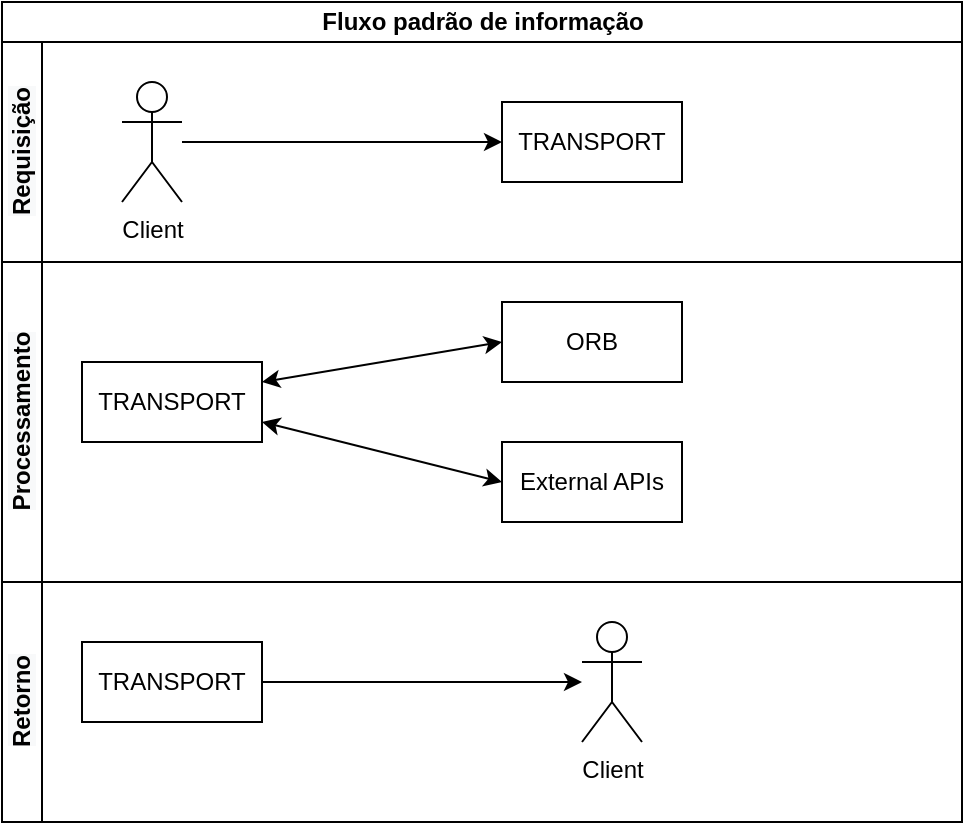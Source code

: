 <mxfile version="13.1.3" type="device"><diagram id="prtHgNgQTEPvFCAcTncT" name="Page-1"><mxGraphModel dx="901" dy="516" grid="1" gridSize="10" guides="1" tooltips="1" connect="1" arrows="1" fold="1" page="1" pageScale="1" pageWidth="827" pageHeight="1169" math="0" shadow="0"><root><mxCell id="0"/><mxCell id="1" parent="0"/><mxCell id="D9aQhJbxPiyt3paFnJQg-35" value="Fluxo padrão de informação" style="swimlane;html=1;childLayout=stackLayout;resizeParent=1;resizeParentMax=0;horizontal=1;startSize=20;horizontalStack=0;" vertex="1" parent="1"><mxGeometry x="40" y="40" width="480" height="410" as="geometry"/></mxCell><mxCell id="D9aQhJbxPiyt3paFnJQg-36" value="&lt;span style=&quot;background-color: rgb(248 , 249 , 250)&quot;&gt;Requisição&lt;/span&gt;" style="swimlane;html=1;startSize=20;horizontal=0;" vertex="1" parent="D9aQhJbxPiyt3paFnJQg-35"><mxGeometry y="20" width="480" height="110" as="geometry"/></mxCell><mxCell id="D9aQhJbxPiyt3paFnJQg-40" value="Client&lt;br&gt;" style="shape=umlActor;verticalLabelPosition=bottom;labelBackgroundColor=#ffffff;verticalAlign=top;html=1;outlineConnect=0;" vertex="1" parent="D9aQhJbxPiyt3paFnJQg-36"><mxGeometry x="60" y="20" width="30" height="60" as="geometry"/></mxCell><mxCell id="D9aQhJbxPiyt3paFnJQg-39" value="" style="edgeStyle=orthogonalEdgeStyle;rounded=0;orthogonalLoop=1;jettySize=auto;html=1;" edge="1" parent="D9aQhJbxPiyt3paFnJQg-36" source="D9aQhJbxPiyt3paFnJQg-40" target="D9aQhJbxPiyt3paFnJQg-41"><mxGeometry relative="1" as="geometry"/></mxCell><mxCell id="D9aQhJbxPiyt3paFnJQg-41" value="TRANSPORT" style="rounded=0;whiteSpace=wrap;html=1;" vertex="1" parent="D9aQhJbxPiyt3paFnJQg-36"><mxGeometry x="250" y="30" width="90" height="40" as="geometry"/></mxCell><mxCell id="D9aQhJbxPiyt3paFnJQg-37" value="&lt;span style=&quot;background-color: rgb(248 , 249 , 250)&quot;&gt;Processamento&lt;/span&gt;" style="swimlane;html=1;startSize=20;horizontal=0;" vertex="1" parent="D9aQhJbxPiyt3paFnJQg-35"><mxGeometry y="130" width="480" height="160" as="geometry"/></mxCell><mxCell id="D9aQhJbxPiyt3paFnJQg-47" value="ORB" style="rounded=0;whiteSpace=wrap;html=1;" vertex="1" parent="D9aQhJbxPiyt3paFnJQg-37"><mxGeometry x="250" y="20" width="90" height="40" as="geometry"/></mxCell><mxCell id="D9aQhJbxPiyt3paFnJQg-46" value="TRANSPORT" style="rounded=0;whiteSpace=wrap;html=1;" vertex="1" parent="D9aQhJbxPiyt3paFnJQg-37"><mxGeometry x="40" y="50" width="90" height="40" as="geometry"/></mxCell><mxCell id="D9aQhJbxPiyt3paFnJQg-49" value="" style="endArrow=classic;startArrow=classic;html=1;entryX=0;entryY=0.5;entryDx=0;entryDy=0;exitX=1;exitY=0.25;exitDx=0;exitDy=0;" edge="1" parent="D9aQhJbxPiyt3paFnJQg-37" source="D9aQhJbxPiyt3paFnJQg-46" target="D9aQhJbxPiyt3paFnJQg-47"><mxGeometry width="50" height="50" relative="1" as="geometry"><mxPoint x="350" y="170" as="sourcePoint"/><mxPoint x="400" y="120" as="targetPoint"/><Array as="points"/></mxGeometry></mxCell><mxCell id="D9aQhJbxPiyt3paFnJQg-48" value="External APIs" style="rounded=0;whiteSpace=wrap;html=1;" vertex="1" parent="D9aQhJbxPiyt3paFnJQg-37"><mxGeometry x="250" y="90" width="90" height="40" as="geometry"/></mxCell><mxCell id="D9aQhJbxPiyt3paFnJQg-51" value="" style="endArrow=classic;startArrow=classic;html=1;entryX=0;entryY=0.5;entryDx=0;entryDy=0;exitX=1;exitY=0.75;exitDx=0;exitDy=0;" edge="1" parent="D9aQhJbxPiyt3paFnJQg-37" source="D9aQhJbxPiyt3paFnJQg-46" target="D9aQhJbxPiyt3paFnJQg-48"><mxGeometry width="50" height="50" relative="1" as="geometry"><mxPoint x="350" y="170" as="sourcePoint"/><mxPoint x="400" y="120" as="targetPoint"/></mxGeometry></mxCell><mxCell id="D9aQhJbxPiyt3paFnJQg-38" value="&lt;span style=&quot;background-color: rgb(248 , 249 , 250)&quot;&gt;Retorno&lt;/span&gt;" style="swimlane;html=1;startSize=20;horizontal=0;" vertex="1" parent="D9aQhJbxPiyt3paFnJQg-35"><mxGeometry y="290" width="480" height="120" as="geometry"/></mxCell><mxCell id="D9aQhJbxPiyt3paFnJQg-53" value="" style="edgeStyle=orthogonalEdgeStyle;rounded=0;orthogonalLoop=1;jettySize=auto;html=1;" edge="1" parent="D9aQhJbxPiyt3paFnJQg-38" source="D9aQhJbxPiyt3paFnJQg-54" target="D9aQhJbxPiyt3paFnJQg-52"><mxGeometry relative="1" as="geometry"/></mxCell><mxCell id="D9aQhJbxPiyt3paFnJQg-52" value="Client&lt;br&gt;" style="shape=umlActor;verticalLabelPosition=bottom;labelBackgroundColor=#ffffff;verticalAlign=top;html=1;outlineConnect=0;" vertex="1" parent="D9aQhJbxPiyt3paFnJQg-38"><mxGeometry x="290" y="20" width="30" height="60" as="geometry"/></mxCell><mxCell id="D9aQhJbxPiyt3paFnJQg-54" value="TRANSPORT" style="rounded=0;whiteSpace=wrap;html=1;" vertex="1" parent="D9aQhJbxPiyt3paFnJQg-38"><mxGeometry x="40" y="30" width="90" height="40" as="geometry"/></mxCell></root></mxGraphModel></diagram></mxfile>
